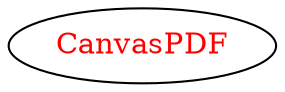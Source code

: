 digraph dependencyGraph {
 concentrate=true;
 ranksep="2.0";
 rankdir="LR"; 
 splines="ortho";
"CanvasPDF" [fontcolor="red"];
}